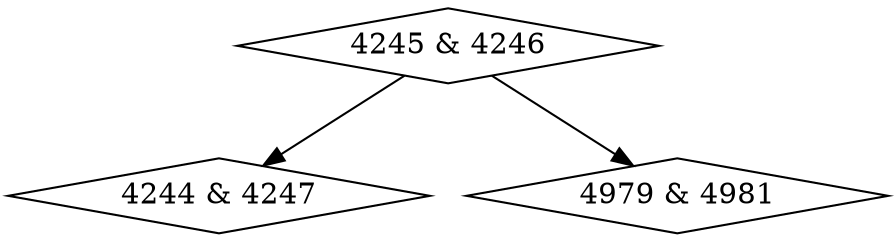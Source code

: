 digraph {
0 [label = "4244 & 4247", shape = diamond];
1 [label = "4245 & 4246", shape = diamond];
2 [label = "4979 & 4981", shape = diamond];
1->0;
1->2;
}
